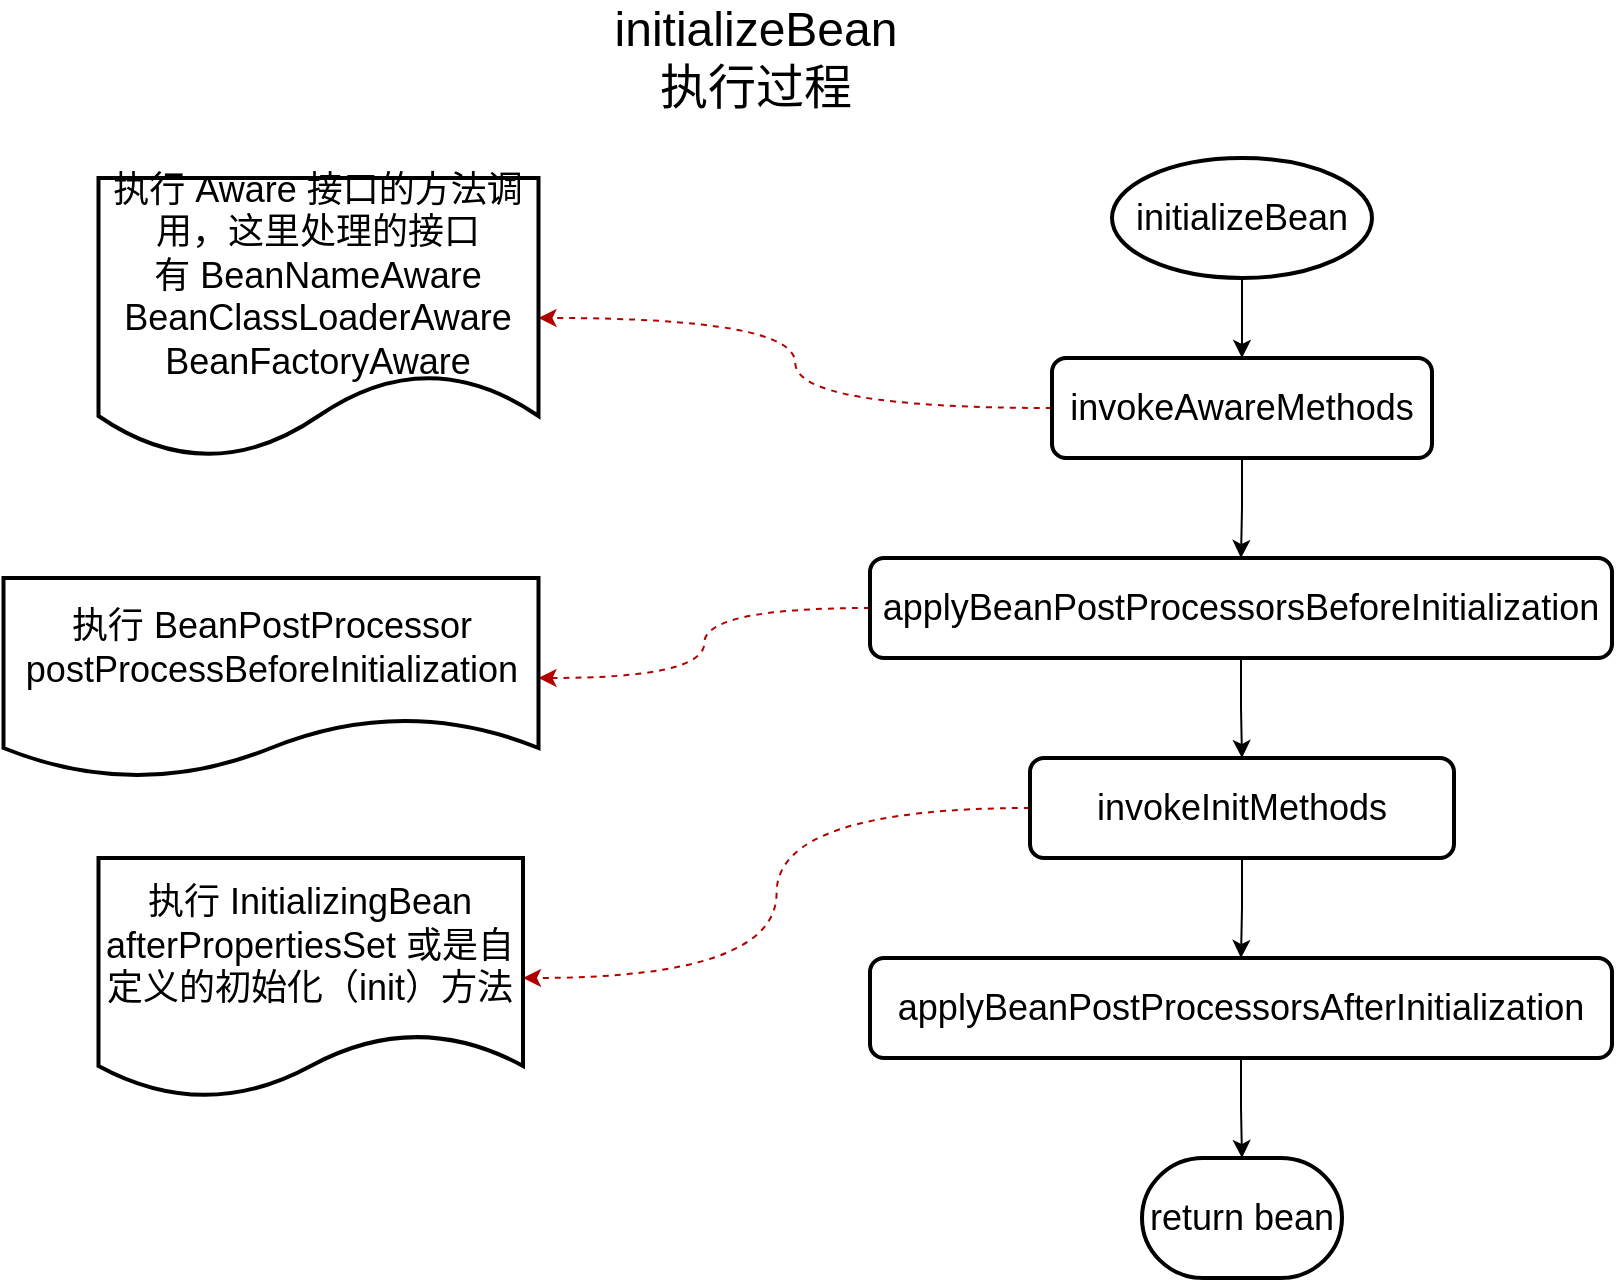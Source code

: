 <mxfile version="18.2.1" type="github">
  <diagram id="KOqec2Zq2-epZErjFMoj" name="Page-1">
    <mxGraphModel dx="2249" dy="794" grid="1" gridSize="10" guides="1" tooltips="1" connect="1" arrows="1" fold="1" page="1" pageScale="1" pageWidth="827" pageHeight="1169" math="0" shadow="0">
      <root>
        <mxCell id="0" />
        <mxCell id="1" parent="0" />
        <mxCell id="N_PFa5pl4ToR3S_AZAu7-3" style="edgeStyle=orthogonalEdgeStyle;rounded=0;orthogonalLoop=1;jettySize=auto;html=1;fontSize=18;" edge="1" parent="1" source="N_PFa5pl4ToR3S_AZAu7-1" target="N_PFa5pl4ToR3S_AZAu7-2">
          <mxGeometry relative="1" as="geometry" />
        </mxCell>
        <mxCell id="N_PFa5pl4ToR3S_AZAu7-1" value="&lt;font style=&quot;font-size: 18px;&quot;&gt;initializeBean&lt;/font&gt;" style="strokeWidth=2;html=1;shape=mxgraph.flowchart.start_1;whiteSpace=wrap;" vertex="1" parent="1">
          <mxGeometry x="349" y="190" width="130" height="60" as="geometry" />
        </mxCell>
        <mxCell id="N_PFa5pl4ToR3S_AZAu7-5" value="" style="edgeStyle=orthogonalEdgeStyle;orthogonalLoop=1;jettySize=auto;html=1;fontSize=18;curved=1;dashed=1;fillColor=#e51400;strokeColor=#B20000;" edge="1" parent="1" source="N_PFa5pl4ToR3S_AZAu7-2" target="N_PFa5pl4ToR3S_AZAu7-4">
          <mxGeometry relative="1" as="geometry" />
        </mxCell>
        <mxCell id="N_PFa5pl4ToR3S_AZAu7-7" style="edgeStyle=orthogonalEdgeStyle;rounded=0;orthogonalLoop=1;jettySize=auto;html=1;fontSize=18;" edge="1" parent="1" source="N_PFa5pl4ToR3S_AZAu7-2" target="N_PFa5pl4ToR3S_AZAu7-6">
          <mxGeometry relative="1" as="geometry" />
        </mxCell>
        <mxCell id="N_PFa5pl4ToR3S_AZAu7-2" value="invokeAwareMethods" style="rounded=1;whiteSpace=wrap;html=1;absoluteArcSize=1;arcSize=14;strokeWidth=2;fontSize=18;" vertex="1" parent="1">
          <mxGeometry x="319" y="290" width="190" height="50" as="geometry" />
        </mxCell>
        <mxCell id="N_PFa5pl4ToR3S_AZAu7-4" value="执行 Aware 接口的方法调用，这里处理的接口有&amp;nbsp;BeanNameAware &lt;br&gt;BeanClassLoaderAware&lt;br&gt;BeanFactoryAware" style="shape=document;whiteSpace=wrap;html=1;boundedLbl=1;fontSize=18;rounded=1;arcSize=14;strokeWidth=2;" vertex="1" parent="1">
          <mxGeometry x="-157.75" y="200" width="220" height="140" as="geometry" />
        </mxCell>
        <mxCell id="N_PFa5pl4ToR3S_AZAu7-9" value="" style="edgeStyle=orthogonalEdgeStyle;orthogonalLoop=1;jettySize=auto;html=1;fontSize=18;curved=1;dashed=1;fillColor=#e51400;strokeColor=#B20000;" edge="1" parent="1" source="N_PFa5pl4ToR3S_AZAu7-6" target="N_PFa5pl4ToR3S_AZAu7-8">
          <mxGeometry relative="1" as="geometry" />
        </mxCell>
        <mxCell id="N_PFa5pl4ToR3S_AZAu7-11" style="edgeStyle=orthogonalEdgeStyle;rounded=0;orthogonalLoop=1;jettySize=auto;html=1;fontSize=18;" edge="1" parent="1" source="N_PFa5pl4ToR3S_AZAu7-6" target="N_PFa5pl4ToR3S_AZAu7-10">
          <mxGeometry relative="1" as="geometry" />
        </mxCell>
        <mxCell id="N_PFa5pl4ToR3S_AZAu7-6" value="applyBeanPostProcessorsBeforeInitialization" style="rounded=1;whiteSpace=wrap;html=1;absoluteArcSize=1;arcSize=14;strokeWidth=2;fontSize=18;" vertex="1" parent="1">
          <mxGeometry x="228" y="390" width="371" height="50" as="geometry" />
        </mxCell>
        <mxCell id="N_PFa5pl4ToR3S_AZAu7-8" value="执行&amp;nbsp;BeanPostProcessor&lt;br&gt;postProcessBeforeInitialization" style="shape=document;whiteSpace=wrap;html=1;boundedLbl=1;fontSize=18;rounded=1;arcSize=14;strokeWidth=2;" vertex="1" parent="1">
          <mxGeometry x="-205.25" y="400" width="267.5" height="100" as="geometry" />
        </mxCell>
        <mxCell id="N_PFa5pl4ToR3S_AZAu7-13" value="" style="edgeStyle=orthogonalEdgeStyle;orthogonalLoop=1;jettySize=auto;html=1;fontSize=18;curved=1;dashed=1;fillColor=#e51400;strokeColor=#B20000;" edge="1" parent="1" source="N_PFa5pl4ToR3S_AZAu7-10" target="N_PFa5pl4ToR3S_AZAu7-12">
          <mxGeometry relative="1" as="geometry" />
        </mxCell>
        <mxCell id="N_PFa5pl4ToR3S_AZAu7-15" style="edgeStyle=orthogonalEdgeStyle;rounded=0;orthogonalLoop=1;jettySize=auto;html=1;entryX=0.5;entryY=0;entryDx=0;entryDy=0;fontSize=18;" edge="1" parent="1" source="N_PFa5pl4ToR3S_AZAu7-10" target="N_PFa5pl4ToR3S_AZAu7-14">
          <mxGeometry relative="1" as="geometry" />
        </mxCell>
        <mxCell id="N_PFa5pl4ToR3S_AZAu7-10" value="invokeInitMethods" style="rounded=1;whiteSpace=wrap;html=1;absoluteArcSize=1;arcSize=14;strokeWidth=2;fontSize=18;" vertex="1" parent="1">
          <mxGeometry x="308" y="490" width="212" height="50" as="geometry" />
        </mxCell>
        <mxCell id="N_PFa5pl4ToR3S_AZAu7-12" value="执行&amp;nbsp;InitializingBean&lt;br&gt;afterPropertiesSet 或是自定义的初始化（init）方法" style="shape=document;whiteSpace=wrap;html=1;boundedLbl=1;fontSize=18;rounded=1;arcSize=14;strokeWidth=2;size=0.267;" vertex="1" parent="1">
          <mxGeometry x="-157.75" y="540" width="212.25" height="120" as="geometry" />
        </mxCell>
        <mxCell id="N_PFa5pl4ToR3S_AZAu7-17" style="edgeStyle=orthogonalEdgeStyle;rounded=0;orthogonalLoop=1;jettySize=auto;html=1;entryX=0.5;entryY=0;entryDx=0;entryDy=0;entryPerimeter=0;fontSize=18;" edge="1" parent="1" source="N_PFa5pl4ToR3S_AZAu7-14" target="N_PFa5pl4ToR3S_AZAu7-16">
          <mxGeometry relative="1" as="geometry" />
        </mxCell>
        <mxCell id="N_PFa5pl4ToR3S_AZAu7-14" value="applyBeanPostProcessorsAfterInitialization" style="rounded=1;whiteSpace=wrap;html=1;absoluteArcSize=1;arcSize=14;strokeWidth=2;fontSize=18;" vertex="1" parent="1">
          <mxGeometry x="228" y="590" width="371" height="50" as="geometry" />
        </mxCell>
        <mxCell id="N_PFa5pl4ToR3S_AZAu7-16" value="return bean" style="strokeWidth=2;html=1;shape=mxgraph.flowchart.terminator;whiteSpace=wrap;fontSize=18;" vertex="1" parent="1">
          <mxGeometry x="364" y="690" width="100" height="60" as="geometry" />
        </mxCell>
        <mxCell id="N_PFa5pl4ToR3S_AZAu7-18" value="&lt;font style=&quot;font-size: 24px;&quot;&gt;initializeBean&lt;br&gt;执行过程&lt;/font&gt;" style="text;html=1;strokeColor=none;fillColor=none;align=center;verticalAlign=middle;whiteSpace=wrap;rounded=0;fontSize=18;" vertex="1" parent="1">
          <mxGeometry x="112.5" y="120" width="115.5" height="40" as="geometry" />
        </mxCell>
      </root>
    </mxGraphModel>
  </diagram>
</mxfile>
